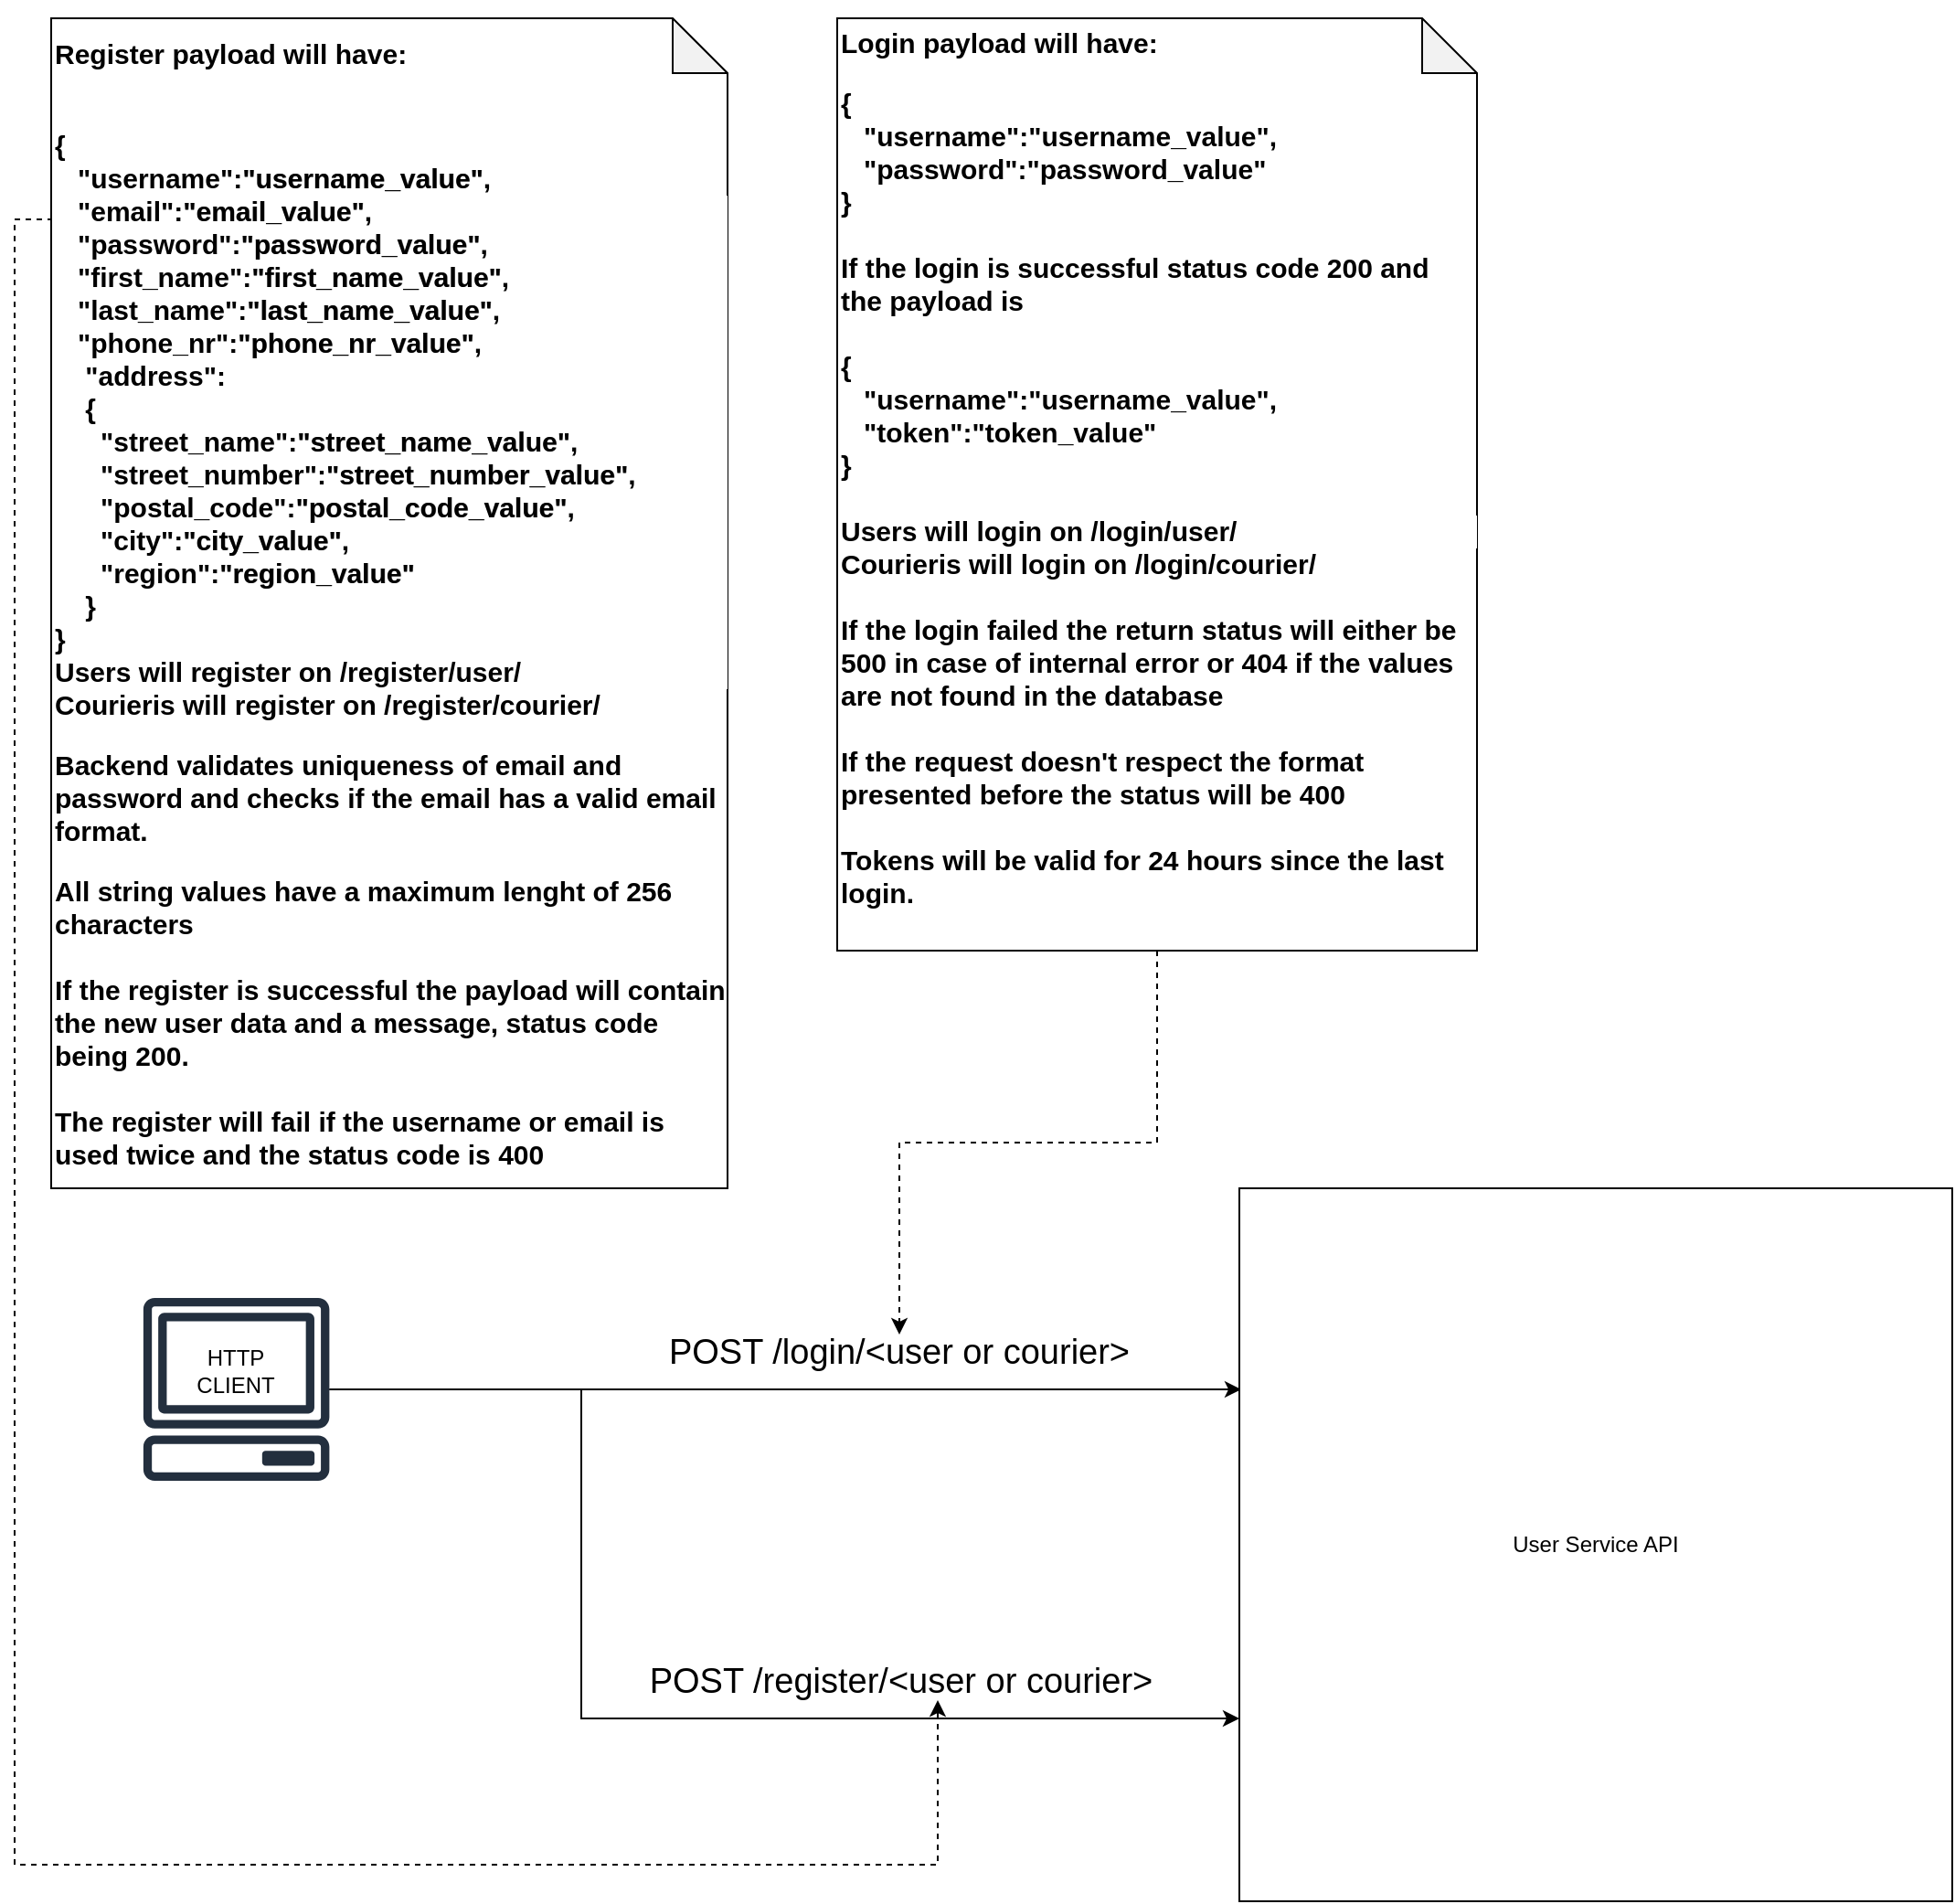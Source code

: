 <mxfile version="14.4.3" type="device"><diagram id="zmGRn-j9Pg2p49VtV2B7" name="Page-1"><mxGraphModel dx="1086" dy="1696" grid="1" gridSize="10" guides="1" tooltips="1" connect="1" arrows="1" fold="1" page="1" pageScale="1" pageWidth="1100" pageHeight="850" math="0" shadow="0"><root><mxCell id="0"/><mxCell id="1" parent="0"/><mxCell id="4DKNRNY14yHH_fg3UKhi-11" style="edgeStyle=orthogonalEdgeStyle;rounded=0;orthogonalLoop=1;jettySize=auto;html=1;fontFamily=Times New Roman;" parent="1" source="4DKNRNY14yHH_fg3UKhi-3" edge="1"><mxGeometry relative="1" as="geometry"><mxPoint x="681" y="140" as="targetPoint"/></mxGeometry></mxCell><mxCell id="4DKNRNY14yHH_fg3UKhi-14" style="edgeStyle=orthogonalEdgeStyle;rounded=0;orthogonalLoop=1;jettySize=auto;html=1;fontFamily=Times New Roman;" parent="1" source="4DKNRNY14yHH_fg3UKhi-3" edge="1"><mxGeometry relative="1" as="geometry"><mxPoint x="680" y="320" as="targetPoint"/><Array as="points"><mxPoint x="320" y="140"/><mxPoint x="320" y="320"/></Array></mxGeometry></mxCell><mxCell id="4DKNRNY14yHH_fg3UKhi-3" value="" style="outlineConnect=0;fontColor=#232F3E;gradientColor=none;fillColor=#232F3E;strokeColor=none;dashed=0;verticalLabelPosition=bottom;verticalAlign=top;align=center;html=1;fontSize=12;fontStyle=0;aspect=fixed;pointerEvents=1;shape=mxgraph.aws4.client;" parent="1" vertex="1"><mxGeometry x="80" y="90" width="102.63" height="100" as="geometry"/></mxCell><mxCell id="4DKNRNY14yHH_fg3UKhi-7" value="&lt;font style=&quot;font-size: 19px&quot;&gt;POST /login/&lt;/font&gt;&lt;span style=&quot;font-size: 19px&quot;&gt;&amp;lt;user or courier&amp;gt;&lt;/span&gt;" style="text;html=1;strokeColor=none;fillColor=none;align=center;verticalAlign=middle;whiteSpace=wrap;rounded=0;" parent="1" vertex="1"><mxGeometry x="359" y="110" width="270" height="20" as="geometry"/></mxCell><mxCell id="4DKNRNY14yHH_fg3UKhi-15" value="&lt;font style=&quot;font-size: 19px&quot;&gt;POST /register/&amp;lt;user or courier&amp;gt;&lt;/font&gt;" style="text;html=1;strokeColor=none;fillColor=none;align=center;verticalAlign=middle;whiteSpace=wrap;rounded=0;" parent="1" vertex="1"><mxGeometry x="305" y="290" width="380" height="20" as="geometry"/></mxCell><mxCell id="4DKNRNY14yHH_fg3UKhi-16" value="HTTP CLIENT&lt;br&gt;" style="text;html=1;strokeColor=none;fillColor=none;align=center;verticalAlign=middle;whiteSpace=wrap;rounded=0;" parent="1" vertex="1"><mxGeometry x="111.32" y="120" width="40" height="20" as="geometry"/></mxCell><mxCell id="4DKNRNY14yHH_fg3UKhi-17" style="edgeStyle=orthogonalEdgeStyle;rounded=0;orthogonalLoop=1;jettySize=auto;html=1;exitX=0.5;exitY=1;exitDx=0;exitDy=0;fontFamily=Times New Roman;" parent="1" source="4DKNRNY14yHH_fg3UKhi-16" target="4DKNRNY14yHH_fg3UKhi-16" edge="1"><mxGeometry relative="1" as="geometry"/></mxCell><mxCell id="4DKNRNY14yHH_fg3UKhi-20" style="edgeStyle=orthogonalEdgeStyle;rounded=0;orthogonalLoop=1;jettySize=auto;html=1;exitX=0.5;exitY=0;exitDx=0;exitDy=0;exitPerimeter=0;fontFamily=Times New Roman;dashed=1;" parent="1" source="4DKNRNY14yHH_fg3UKhi-18" edge="1"><mxGeometry relative="1" as="geometry"><Array as="points"><mxPoint x="202" y="-500"/><mxPoint x="10" y="-500"/><mxPoint x="10" y="400"/><mxPoint x="495" y="400"/></Array><mxPoint x="515" y="310" as="targetPoint"/></mxGeometry></mxCell><mxCell id="4DKNRNY14yHH_fg3UKhi-18" value="&lt;h3 style=&quot;font-size: 15px&quot;&gt;Register payload will have:&lt;/h3&gt;&lt;div style=&quot;font-size: 14px&quot;&gt;&lt;span style=&quot;font-family: monospace ; font-size: 0px&quot;&gt;%3CmxGraphModel%3E%3Croot%3E%3CmxCell%20id%3D%220%22%2F%3E%3CmxCell%20id%3D%221%22%20parent%3D%220%22%2F%3E%3CmxCell%20id%3D%222%22%20style%3D%22edgeStyle%3DorthogonalEdgeStyle%3Brounded%3D0%3BorthogonalLoop%3D1%3BjettySize%3Dauto%3Bhtml%3D1%3BexitX%3D0%3BexitY%3D0%3BexitDx%3D259%3BexitDy%3D80%3BexitPerimeter%3D0%3BfontFamily%3DTimes%20New%20Roman%3B%22%20edge%3D%221%22%20parent%3D%221%22%3E%3CmxGeometry%20relative%3D%221%22%20as%3D%22geometry%22%3E%3CmxPoint%20x%3D%22624.5%22%20y%3D%22430%22%20as%3D%22sourcePoint%22%2F%3E%3CmxPoint%20x%3D%22495%22%20y%3D%22480%22%20as%3D%22targetPoint%22%2F%3E%3C%2FmxGeometry%3E%3C%2FmxCell%3E%3C%2Froot%3E%3C%2FmxGraphModel%3E&lt;/span&gt;&lt;/div&gt;&lt;font face=&quot;monospace&quot;&gt;&lt;span style=&quot;font-size: 0px&quot;&gt;%3CmxGraphModel%3E%3Croot%3E%3CmxCell%20id%3D%220%22%2F%3E%3CmxCell%20id%3D%221%22%20parent%3D%220%22%2F%3E%3CmxCell%20id%3D%222%22%20style%3D%22edgeStyle%3DorthogonalEdgeStyle%3Brounded%3D0%3BorthogonalLoop%3D1%3BjettySize%3Dauto%3Bhtml%3D1%3BexitX%3D0%3BexitY%3D0%3BexitDx%3D259%3BexitDy%3D80%3BexitPerimeter%3D0%3BfontFamily%3DTimes%20New%20Roman%3B%22%20edge%3D%221%22%20parent%3D%221%22%3E%3CmxGeometry%20relative%3D%221%22%20as%3D%22geometry%22%3E%3CmxPoint%20x%3D%22624.5%22%20y%3D%22430%22%20as%3D%22sourcePoint%22%2F%3E%3CmxPoint%20x%3D%22495%22%20y%3D%22480%22%20as%3D%22targetPoint%22%2F%3E%3C%2FmxGeometry%3E%3C%2FmxCell%3E%3C%2Froot%3E%3C%2FmxGraphModel&lt;/span&gt;&lt;/font&gt;&lt;font style=&quot;font-size: 15px&quot;&gt;&lt;b&gt;&lt;span style=&quot;font-style: inherit ; background-color: rgb(255 , 255 , 255) ; font-family: inherit&quot;&gt;{&amp;nbsp;&lt;br&gt;&lt;/span&gt;&lt;span class=&quot;cm-string cm-property&quot; style=&quot;font-style: inherit ; background-color: rgb(255 , 255 , 255) ; font-family: inherit ; box-sizing: inherit ; text-shadow: none&quot;&gt;&amp;nbsp; &amp;nbsp;&quot;username&quot;&lt;/span&gt;&lt;span style=&quot;font-style: inherit ; background-color: rgb(255 , 255 , 255) ; font-family: inherit&quot;&gt;:&lt;/span&gt;&lt;span class=&quot;cm-string&quot; style=&quot;font-style: inherit ; background-color: rgb(255 , 255 , 255) ; font-family: inherit ; box-sizing: inherit ; text-shadow: rgb(119 , 119 , 119) 0.015em 0.015em 0px&quot;&gt;&quot;username_value&quot;&lt;/span&gt;&lt;span style=&quot;font-style: inherit ; background-color: rgb(255 , 255 , 255) ; font-family: inherit&quot;&gt;,&lt;/span&gt;&lt;span style=&quot;font-style: inherit ; background-color: rgb(255 , 255 , 255) ; font-family: inherit&quot;&gt;&lt;br&gt;&lt;/span&gt;&lt;/b&gt;&lt;/font&gt;&lt;pre class=&quot; CodeMirror-line &quot; style=&quot;box-sizing: inherit ; padding: 0px ; border-radius: 0px ; border-width: 0px ; background: 0px 0px rgb(255 , 255 , 255) ; font-family: inherit ; margin-top: 0px ; margin-bottom: 0px ; overflow-wrap: normal ; line-height: inherit ; z-index: 2 ; position: relative ; overflow: visible ; font-size: 15px&quot;&gt;&lt;span style=&quot;box-sizing: inherit ; font-style: inherit ; padding-right: 0.1px&quot;&gt;&lt;font style=&quot;font-size: 15px&quot;&gt;&lt;b&gt;   &lt;span class=&quot;cm-string cm-property&quot; style=&quot;box-sizing: inherit ; font-style: inherit ; text-shadow: none&quot;&gt;&quot;email&quot;&lt;/span&gt;:&lt;span class=&quot;cm-string&quot; style=&quot;box-sizing: inherit ; font-style: inherit ; text-shadow: rgb(119 , 119 , 119) 0.015em 0.015em 0px&quot;&gt;&quot;email_value&quot;&lt;/span&gt;,&lt;/b&gt;&lt;/font&gt;&lt;/span&gt;&lt;/pre&gt;&lt;pre class=&quot; CodeMirror-line &quot; style=&quot;box-sizing: inherit ; padding: 0px ; border-radius: 0px ; border-width: 0px ; background: 0px 0px rgb(255 , 255 , 255) ; font-family: inherit ; margin-top: 0px ; margin-bottom: 0px ; overflow-wrap: normal ; line-height: inherit ; z-index: 2 ; position: relative ; overflow: visible ; font-size: 15px&quot;&gt;&lt;span style=&quot;box-sizing: inherit ; font-style: inherit ; padding-right: 0.1px&quot;&gt;&lt;font style=&quot;font-size: 15px&quot;&gt;&lt;b&gt;   &lt;span class=&quot;cm-string cm-property&quot; style=&quot;box-sizing: inherit ; font-style: inherit ; text-shadow: none&quot;&gt;&quot;password&quot;&lt;/span&gt;:&lt;span class=&quot;cm-string&quot; style=&quot;box-sizing: inherit ; font-style: inherit ; text-shadow: rgb(119 , 119 , 119) 0.015em 0.015em 0px&quot;&gt;&quot;password_value&quot;&lt;/span&gt;,&lt;/b&gt;&lt;/font&gt;&lt;/span&gt;&lt;/pre&gt;&lt;pre class=&quot; CodeMirror-line &quot; style=&quot;box-sizing: inherit ; padding: 0px ; border-radius: 0px ; border-width: 0px ; background: 0px 0px rgb(255 , 255 , 255) ; font-family: inherit ; margin-top: 0px ; margin-bottom: 0px ; overflow-wrap: normal ; line-height: inherit ; z-index: 2 ; position: relative ; overflow: visible ; font-size: 15px&quot;&gt;&lt;span style=&quot;box-sizing: inherit ; font-style: inherit ; padding-right: 0.1px&quot;&gt;&lt;font style=&quot;font-size: 15px&quot;&gt;&lt;b&gt;   &lt;span class=&quot;cm-string cm-property&quot; style=&quot;box-sizing: inherit ; font-style: inherit ; text-shadow: none&quot;&gt;&quot;first_name&quot;&lt;/span&gt;:&lt;span class=&quot;cm-string&quot; style=&quot;box-sizing: inherit ; font-style: inherit ; text-shadow: rgb(119 , 119 , 119) 0.015em 0.015em 0px&quot;&gt;&quot;first_name_value&quot;&lt;/span&gt;,&lt;/b&gt;&lt;/font&gt;&lt;/span&gt;&lt;/pre&gt;&lt;pre class=&quot; CodeMirror-line &quot; style=&quot;box-sizing: inherit ; padding: 0px ; border-radius: 0px ; border-width: 0px ; background: 0px 0px rgb(255 , 255 , 255) ; font-family: inherit ; margin-top: 0px ; margin-bottom: 0px ; overflow-wrap: normal ; line-height: inherit ; z-index: 2 ; position: relative ; overflow: visible ; font-size: 15px&quot;&gt;&lt;span style=&quot;box-sizing: inherit ; font-style: inherit ; padding-right: 0.1px&quot;&gt;&lt;font style=&quot;font-size: 15px&quot;&gt;&lt;b&gt;   &lt;span class=&quot;cm-string cm-property&quot; style=&quot;box-sizing: inherit ; font-style: inherit ; text-shadow: none&quot;&gt;&quot;last_name&quot;&lt;/span&gt;:&lt;span class=&quot;cm-string&quot; style=&quot;box-sizing: inherit ; font-style: inherit ; text-shadow: rgb(119 , 119 , 119) 0.015em 0.015em 0px&quot;&gt;&quot;last_name_value&quot;&lt;/span&gt;,&lt;/b&gt;&lt;/font&gt;&lt;/span&gt;&lt;/pre&gt;&lt;pre class=&quot; CodeMirror-line &quot; style=&quot;box-sizing: inherit ; padding: 0px ; border-radius: 0px ; border-width: 0px ; background: 0px 0px rgb(255 , 255 , 255) ; font-family: inherit ; margin-top: 0px ; margin-bottom: 0px ; overflow-wrap: normal ; line-height: inherit ; z-index: 2 ; position: relative ; overflow: visible ; font-size: 15px&quot;&gt;&lt;span style=&quot;box-sizing: inherit ; font-style: inherit ; padding-right: 0.1px&quot;&gt;&lt;font style=&quot;font-size: 15px&quot;&gt;&lt;b&gt;   &lt;span class=&quot;cm-string cm-property&quot; style=&quot;box-sizing: inherit ; font-style: inherit ; text-shadow: none&quot;&gt;&quot;phone_nr&quot;&lt;/span&gt;:&lt;span class=&quot;cm-string&quot; style=&quot;box-sizing: inherit ; font-style: inherit ; text-shadow: rgb(119 , 119 , 119) 0.015em 0.015em 0px&quot;&gt;&quot;phone_nr_value&quot;&lt;/span&gt;,&lt;/b&gt;&lt;/font&gt;&lt;/span&gt;&lt;/pre&gt;&lt;pre class=&quot; CodeMirror-line &quot; style=&quot;box-sizing: inherit ; padding: 0px ; border-radius: 0px ; border-width: 0px ; background: 0px 0px rgb(255 , 255 , 255) ; font-family: inherit ; margin-top: 0px ; margin-bottom: 0px ; overflow-wrap: normal ; line-height: inherit ; z-index: 2 ; position: relative ; overflow: visible ; font-size: 15px&quot;&gt;&lt;font style=&quot;font-size: 15px&quot;&gt;&lt;b&gt;    &quot;address&quot;&lt;span style=&quot;font-style: inherit ; font-family: inherit&quot;&gt;:&lt;/span&gt;&lt;/b&gt;&lt;/font&gt;&lt;/pre&gt;&lt;pre class=&quot; CodeMirror-line &quot; style=&quot;box-sizing: inherit ; padding: 0px ; border-radius: 0px ; border-width: 0px ; background: 0px 0px rgb(255 , 255 , 255) ; font-family: inherit ; margin-top: 0px ; margin-bottom: 0px ; overflow-wrap: normal ; line-height: inherit ; z-index: 2 ; position: relative ; overflow: visible ; font-size: 15px&quot;&gt;&lt;span class=&quot;CodeMirror-widget&quot; style=&quot;font-style: inherit ; font-family: inherit ; box-sizing: inherit&quot;&gt;&lt;span style=&quot;box-sizing: inherit ; font-style: inherit&quot;&gt;&lt;span style=&quot;box-sizing: inherit ; font-style: inherit&quot;&gt;&lt;font style=&quot;font-size: 15px&quot;&gt;&lt;b&gt;&amp;nbsp; &amp;nbsp; {&lt;/b&gt;&lt;/font&gt;&lt;/span&gt;&lt;/span&gt;&lt;/span&gt;&lt;/pre&gt;&lt;pre class=&quot; CodeMirror-line &quot; style=&quot;box-sizing: inherit ; padding: 0px ; border-radius: 0px ; border-width: 0px ; background: 0px 0px rgb(255 , 255 , 255) ; font-family: inherit ; margin-top: 0px ; margin-bottom: 0px ; overflow-wrap: normal ; line-height: inherit ; z-index: 2 ; position: relative ; overflow: visible ; font-size: 15px&quot;&gt;&lt;font style=&quot;font-size: 15px&quot;&gt;&lt;b&gt;&lt;span&gt;&lt;/span&gt;      &quot;street_name&quot;&lt;span style=&quot;font-style: inherit ; font-family: inherit&quot;&gt;:&lt;/span&gt;&lt;span class=&quot;cm-string&quot; style=&quot;font-style: inherit ; font-family: inherit ; box-sizing: inherit ; text-shadow: rgb(119 , 119 , 119) 0.015em 0.015em 0px&quot;&gt;&quot;street_name_value&quot;&lt;/span&gt;&lt;span style=&quot;font-style: inherit ; font-family: inherit&quot;&gt;,&lt;/span&gt;&lt;/b&gt;&lt;/font&gt;&lt;/pre&gt;&lt;pre class=&quot; CodeMirror-line &quot; style=&quot;box-sizing: inherit ; padding: 0px ; border-radius: 0px ; border-width: 0px ; background: 0px 0px rgb(255 , 255 , 255) ; font-family: inherit ; margin-top: 0px ; margin-bottom: 0px ; overflow-wrap: normal ; line-height: inherit ; z-index: 2 ; position: relative ; overflow: visible ; font-size: 15px&quot;&gt;&lt;span style=&quot;box-sizing: inherit ; font-style: inherit ; padding-right: 0.1px&quot;&gt;&lt;font style=&quot;font-size: 15px&quot;&gt;&lt;b&gt;      &lt;span class=&quot;cm-string cm-property&quot; style=&quot;box-sizing: inherit ; font-style: inherit ; text-shadow: none&quot;&gt;&quot;street_number&quot;&lt;/span&gt;:&lt;span class=&quot;cm-string&quot; style=&quot;box-sizing: inherit ; font-style: inherit ; text-shadow: rgb(119 , 119 , 119) 0.015em 0.015em 0px&quot;&gt;&quot;street_number_value&quot;&lt;/span&gt;,&lt;/b&gt;&lt;/font&gt;&lt;/span&gt;&lt;/pre&gt;&lt;pre class=&quot; CodeMirror-line &quot; style=&quot;box-sizing: inherit ; padding: 0px ; border-radius: 0px ; border-width: 0px ; background: 0px 0px rgb(255 , 255 , 255) ; font-family: inherit ; margin-top: 0px ; margin-bottom: 0px ; overflow-wrap: normal ; line-height: inherit ; z-index: 2 ; position: relative ; overflow: visible ; font-size: 15px&quot;&gt;&lt;span style=&quot;box-sizing: inherit ; font-style: inherit ; padding-right: 0.1px&quot;&gt;&lt;font style=&quot;font-size: 15px&quot;&gt;&lt;b&gt;      &lt;span class=&quot;cm-string cm-property&quot; style=&quot;box-sizing: inherit ; font-style: inherit ; text-shadow: none&quot;&gt;&quot;postal_code&quot;&lt;/span&gt;:&lt;span class=&quot;cm-string&quot; style=&quot;box-sizing: inherit ; font-style: inherit ; text-shadow: rgb(119 , 119 , 119) 0.015em 0.015em 0px&quot;&gt;&quot;postal_code_value&quot;&lt;/span&gt;,&lt;/b&gt;&lt;/font&gt;&lt;/span&gt;&lt;/pre&gt;&lt;pre class=&quot; CodeMirror-line &quot; style=&quot;box-sizing: inherit ; padding: 0px ; border-radius: 0px ; border-width: 0px ; background: 0px 0px rgb(255 , 255 , 255) ; font-family: inherit ; margin-top: 0px ; margin-bottom: 0px ; overflow-wrap: normal ; line-height: inherit ; z-index: 2 ; position: relative ; overflow: visible ; font-size: 15px&quot;&gt;&lt;span style=&quot;box-sizing: inherit ; font-style: inherit ; padding-right: 0.1px&quot;&gt;&lt;font style=&quot;font-size: 15px&quot;&gt;&lt;b&gt;      &lt;span class=&quot;cm-string cm-property&quot; style=&quot;box-sizing: inherit ; font-style: inherit ; text-shadow: none&quot;&gt;&quot;city&quot;&lt;/span&gt;:&lt;span class=&quot;cm-string&quot; style=&quot;box-sizing: inherit ; font-style: inherit ; text-shadow: rgb(119 , 119 , 119) 0.015em 0.015em 0px&quot;&gt;&quot;city_value&quot;&lt;/span&gt;,&lt;/b&gt;&lt;/font&gt;&lt;/span&gt;&lt;/pre&gt;&lt;pre class=&quot; CodeMirror-line &quot; style=&quot;box-sizing: inherit ; padding: 0px ; border-radius: 0px ; border-width: 0px ; background: 0px 0px rgb(255 , 255 , 255) ; font-family: inherit ; margin-top: 0px ; margin-bottom: 0px ; overflow-wrap: normal ; line-height: inherit ; z-index: 2 ; position: relative ; overflow: visible ; font-size: 15px&quot;&gt;&lt;span style=&quot;box-sizing: inherit ; font-style: inherit ; padding-right: 0.1px&quot;&gt;&lt;font style=&quot;font-size: 15px&quot;&gt;&lt;b&gt;      &lt;span class=&quot;cm-string cm-property&quot; style=&quot;box-sizing: inherit ; font-style: inherit ; text-shadow: none&quot;&gt;&quot;region&quot;&lt;/span&gt;:&lt;span class=&quot;cm-string&quot; style=&quot;box-sizing: inherit ; font-style: inherit ; text-shadow: rgb(119 , 119 , 119) 0.015em 0.015em 0px&quot;&gt;&quot;region_value&quot;&lt;/span&gt;&lt;/b&gt;&lt;/font&gt;&lt;/span&gt;&lt;/pre&gt;&lt;pre class=&quot; CodeMirror-line &quot; style=&quot;box-sizing: inherit ; padding: 0px ; border-radius: 0px ; border-width: 0px ; background: 0px 0px rgb(255 , 255 , 255) ; font-family: inherit ; margin-top: 0px ; margin-bottom: 0px ; overflow-wrap: normal ; line-height: inherit ; z-index: 2 ; position: relative ; overflow: visible ; font-size: 15px&quot;&gt;&lt;span style=&quot;box-sizing: inherit ; font-style: inherit ; padding-right: 0.1px&quot;&gt;&lt;font style=&quot;font-size: 15px&quot;&gt;&lt;b&gt;    }&lt;/b&gt;&lt;/font&gt;&lt;/span&gt;&lt;/pre&gt;&lt;pre class=&quot; CodeMirror-line &quot; style=&quot;box-sizing: inherit ; padding: 0px ; border-radius: 0px ; border-width: 0px ; background: 0px 0px rgb(255 , 255 , 255) ; font-family: inherit ; margin-top: 0px ; margin-bottom: 0px ; overflow-wrap: normal ; line-height: inherit ; z-index: 2 ; position: relative ; overflow: visible ; font-size: 15px&quot;&gt;&lt;span style=&quot;box-sizing: inherit ; font-style: inherit ; padding-right: 0.1px&quot;&gt;&lt;font style=&quot;font-size: 15px&quot;&gt;&lt;b&gt;}&lt;/b&gt;&lt;/font&gt;&lt;/span&gt;&lt;/pre&gt;&lt;h3 style=&quot;box-sizing: inherit ; padding: 0px ; border-radius: 0px ; border-width: 0px ; background: 0px 0px rgb(255 , 255 , 255) ; font-family: inherit ; margin-top: 0px ; margin-bottom: 0px ; overflow-wrap: normal ; line-height: inherit ; z-index: 2 ; position: relative ; overflow: visible ; font-size: 15px&quot;&gt;Users will register on&amp;nbsp;/register/user/&lt;/h3&gt;&lt;div style=&quot;font-size: 15px&quot;&gt;&lt;b&gt;Courieris will register on /register/courier/&lt;/b&gt;&lt;/div&gt;&lt;h3 style=&quot;font-size: 15px&quot;&gt;Backend validates uniqueness of email and password and checks if the email has a valid email format.&lt;/h3&gt;&lt;div style=&quot;font-size: 15px&quot;&gt;&lt;b&gt;All string values have a maximum lenght of 256 characters&lt;/b&gt;&lt;/div&gt;&lt;div style=&quot;font-size: 15px&quot;&gt;&lt;b&gt;&lt;br&gt;&lt;/b&gt;&lt;/div&gt;&lt;div style=&quot;font-size: 15px&quot;&gt;&lt;b&gt;If the register is successful the payload will contain the new user data and a message, status code being 200.&lt;/b&gt;&lt;/div&gt;&lt;div style=&quot;font-size: 15px&quot;&gt;&lt;b&gt;&lt;br&gt;&lt;/b&gt;&lt;/div&gt;&lt;div style=&quot;font-size: 15px&quot;&gt;&lt;b&gt;The register will fail if the username or email is used twice and the status code is 400&lt;/b&gt;&lt;/div&gt;&lt;div&gt;&lt;br&gt;&lt;/div&gt;" style="shape=note;whiteSpace=wrap;html=1;backgroundOutline=1;darkOpacity=0.05;strokeWidth=1;align=left;" parent="1" vertex="1"><mxGeometry x="30" y="-610" width="370" height="640" as="geometry"/></mxCell><mxCell id="4DKNRNY14yHH_fg3UKhi-22" style="edgeStyle=orthogonalEdgeStyle;rounded=0;orthogonalLoop=1;jettySize=auto;html=1;entryX=0.5;entryY=0;entryDx=0;entryDy=0;dashed=1;strokeColor=#000000;fontFamily=Times New Roman;" parent="1" source="4DKNRNY14yHH_fg3UKhi-21" target="4DKNRNY14yHH_fg3UKhi-7" edge="1"><mxGeometry relative="1" as="geometry"/></mxCell><mxCell id="4DKNRNY14yHH_fg3UKhi-21" value="&lt;h3 style=&quot;font-size: 15px&quot;&gt;&lt;span&gt;Login payload will have:&lt;/span&gt;&lt;br&gt;&lt;/h3&gt;&lt;div&gt;&lt;div style=&quot;font-size: 15px&quot;&gt;&lt;font style=&quot;font-size: 15px&quot;&gt;&lt;b&gt;{&lt;/b&gt;&lt;/font&gt;&lt;/div&gt;&lt;div style=&quot;font-size: 15px&quot;&gt;&lt;font style=&quot;font-size: 15px&quot;&gt;&lt;b&gt;&amp;nbsp; &amp;nbsp;&quot;username&quot;:&quot;username_value&quot;,&lt;/b&gt;&lt;/font&gt;&lt;/div&gt;&lt;div style=&quot;font-size: 15px&quot;&gt;&lt;font style=&quot;font-size: 15px&quot;&gt;&lt;b&gt;&amp;nbsp; &amp;nbsp;&quot;password&quot;:&quot;password_value&quot;&lt;/b&gt;&lt;/font&gt;&lt;/div&gt;&lt;div style=&quot;font-size: 15px&quot;&gt;&lt;font style=&quot;font-size: 15px&quot;&gt;&lt;b&gt;}&lt;/b&gt;&lt;/font&gt;&lt;/div&gt;&lt;div style=&quot;font-size: 15px&quot;&gt;&lt;font style=&quot;font-size: 15px&quot;&gt;&lt;b&gt;&lt;br&gt;&lt;/b&gt;&lt;/font&gt;&lt;/div&gt;&lt;div style=&quot;font-size: 15px&quot;&gt;&lt;b&gt;If the login is successful status code 200 and the payload is&amp;nbsp;&lt;/b&gt;&lt;/div&gt;&lt;div style=&quot;font-size: 15px&quot;&gt;&lt;b&gt;&lt;br&gt;&lt;/b&gt;&lt;/div&gt;&lt;div&gt;&lt;div&gt;&lt;span style=&quot;font-size: 15px&quot;&gt;&lt;b&gt;{&lt;/b&gt;&lt;/span&gt;&lt;/div&gt;&lt;div&gt;&lt;span style=&quot;font-size: 15px&quot;&gt;&lt;b&gt;&amp;nbsp; &amp;nbsp;&quot;username&quot;:&quot;username_value&quot;,&lt;/b&gt;&lt;/span&gt;&lt;/div&gt;&lt;div&gt;&lt;span style=&quot;font-size: 15px&quot;&gt;&lt;b&gt;&amp;nbsp; &amp;nbsp;&quot;token&quot;:&quot;token_value&quot;&lt;/b&gt;&lt;/span&gt;&lt;/div&gt;&lt;div&gt;&lt;span style=&quot;font-size: 15px&quot;&gt;&lt;b&gt;}&lt;/b&gt;&lt;/span&gt;&lt;/div&gt;&lt;/div&gt;&lt;/div&gt;&lt;div&gt;&lt;span style=&quot;font-size: 15px&quot;&gt;&lt;b&gt;&lt;br&gt;&lt;/b&gt;&lt;/span&gt;&lt;/div&gt;&lt;div&gt;&lt;h3 style=&quot;font-family: inherit ; box-sizing: inherit ; padding: 0px ; border-radius: 0px ; border-width: 0px ; background: 0px 0px rgb(255 , 255 , 255) ; margin-top: 0px ; margin-bottom: 0px ; overflow-wrap: normal ; line-height: inherit ; z-index: 2 ; position: relative ; overflow: visible ; font-size: 15px&quot;&gt;Users will login on&amp;nbsp;/login/user/&lt;/h3&gt;&lt;div style=&quot;font-size: 15px&quot;&gt;&lt;b&gt;Courieris will login on /login/courier/&lt;/b&gt;&lt;/div&gt;&lt;/div&gt;&lt;div&gt;&lt;span style=&quot;font-size: 15px&quot;&gt;&lt;b&gt;&lt;br&gt;&lt;/b&gt;&lt;/span&gt;&lt;/div&gt;&lt;div&gt;&lt;span style=&quot;font-size: 15px&quot;&gt;&lt;b&gt;If the login failed the return status will either be 500 in case of internal error or 404 if the values are not found in the database&lt;/b&gt;&lt;/span&gt;&lt;/div&gt;&lt;div&gt;&lt;span style=&quot;font-size: 15px&quot;&gt;&lt;b&gt;&lt;br&gt;&lt;/b&gt;&lt;/span&gt;&lt;/div&gt;&lt;div&gt;&lt;span style=&quot;font-size: 15px&quot;&gt;&lt;b&gt;If the request doesn't respect the format presented before the status will be 400&lt;/b&gt;&lt;/span&gt;&lt;/div&gt;&lt;div&gt;&lt;span style=&quot;font-size: 15px&quot;&gt;&lt;b&gt;&lt;br&gt;&lt;/b&gt;&lt;/span&gt;&lt;/div&gt;&lt;div&gt;&lt;span style=&quot;font-size: 15px&quot;&gt;&lt;b&gt;Tokens will be valid for 24 hours since the last login.&lt;/b&gt;&lt;/span&gt;&lt;/div&gt;&lt;div&gt;&lt;span style=&quot;font-size: 15px&quot;&gt;&lt;b&gt;&lt;br&gt;&lt;/b&gt;&lt;/span&gt;&lt;/div&gt;&lt;div&gt;&lt;br&gt;&lt;/div&gt;" style="shape=note;whiteSpace=wrap;html=1;backgroundOutline=1;darkOpacity=0.05;strokeWidth=1;align=left;" parent="1" vertex="1"><mxGeometry x="460" y="-610" width="350" height="510" as="geometry"/></mxCell><mxCell id="4DKNRNY14yHH_fg3UKhi-23" value="User Service API" style="whiteSpace=wrap;html=1;aspect=fixed;strokeWidth=1;" parent="1" vertex="1"><mxGeometry x="680" y="30" width="390" height="390" as="geometry"/></mxCell></root></mxGraphModel></diagram></mxfile>